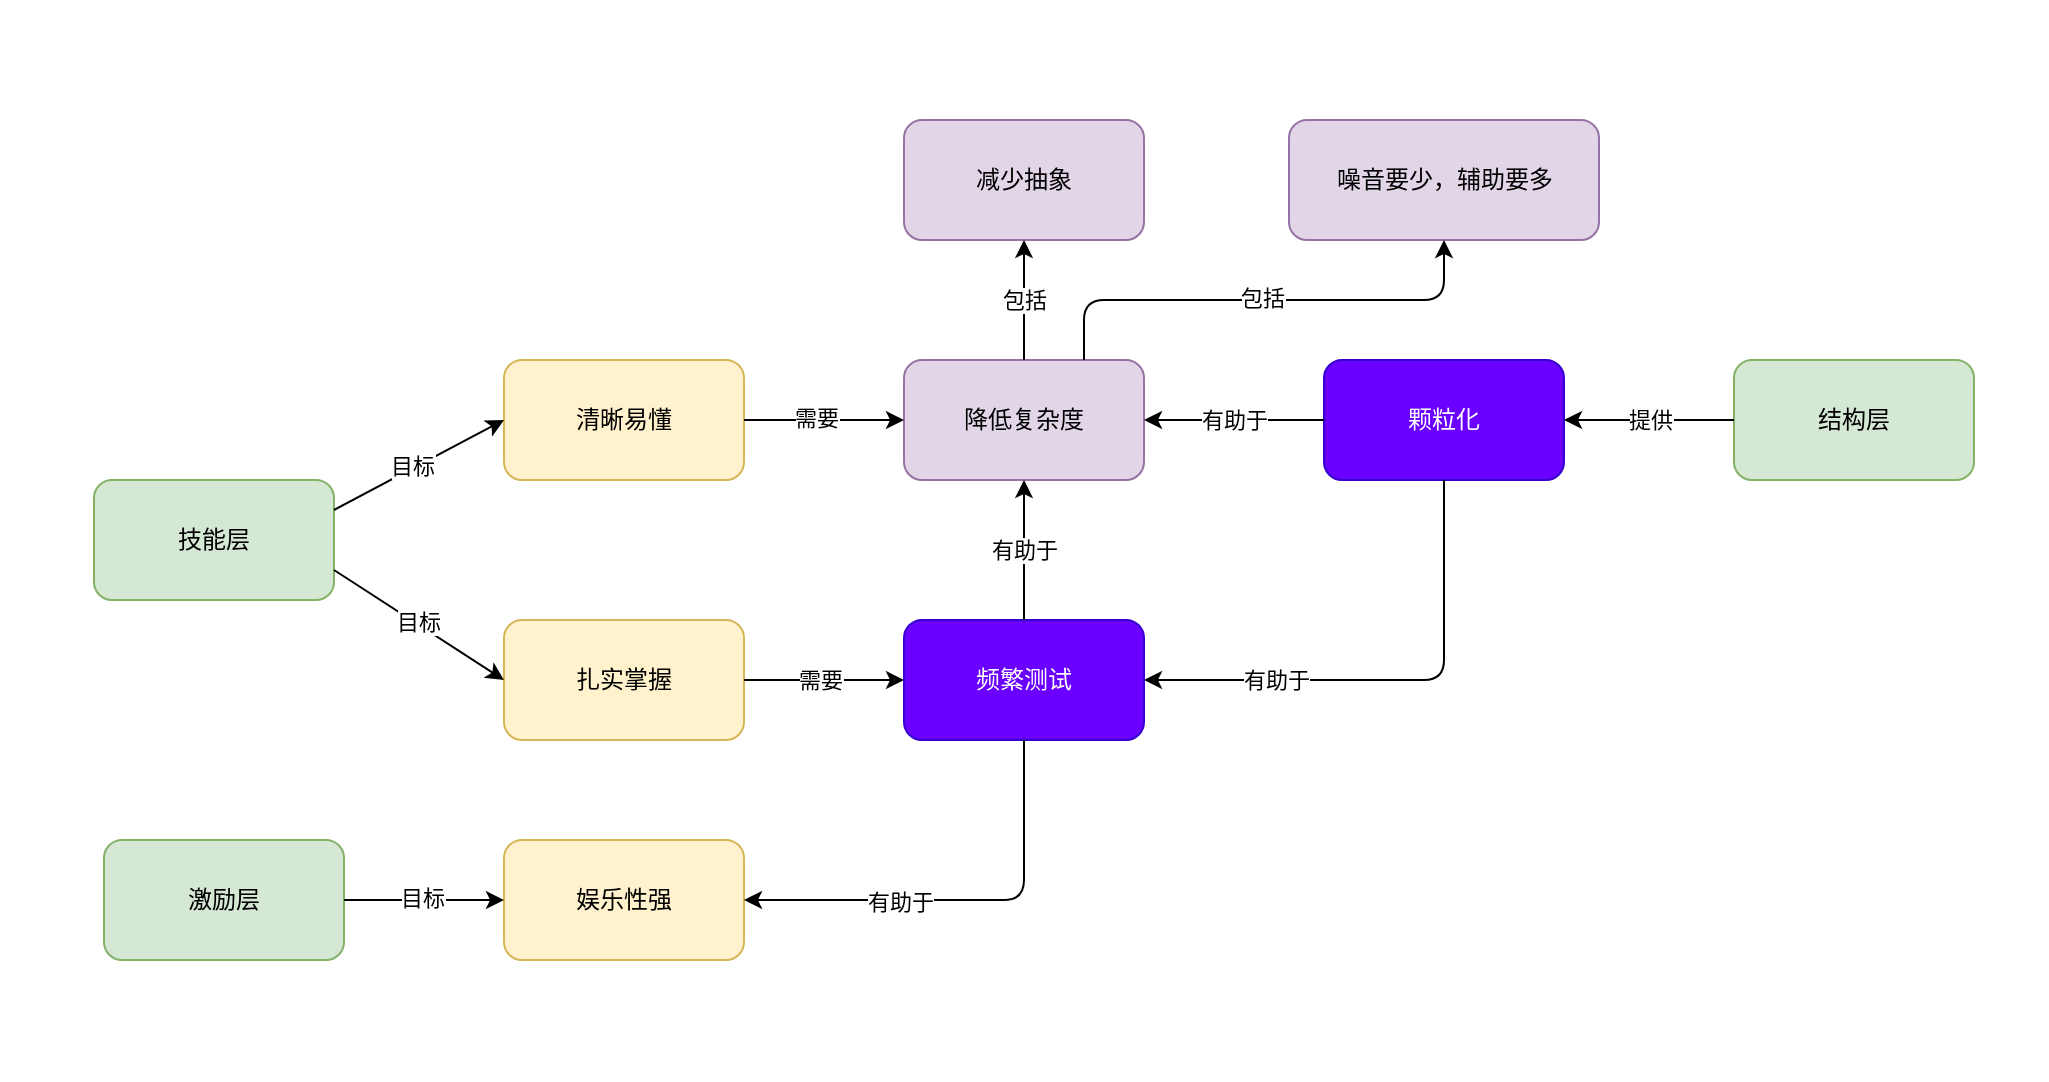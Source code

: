 <mxfile version="16.1.2" type="device" pages="2"><diagram id="grIeqU_g8ti3-zbIfRW-" name="Page-1"><mxGraphModel dx="1426" dy="733" grid="1" gridSize="10" guides="1" tooltips="1" connect="1" arrows="1" fold="1" page="1" pageScale="1" pageWidth="1169" pageHeight="827" math="0" shadow="0"><root><mxCell id="0"/><mxCell id="1" parent="0"/><mxCell id="13yyRQx1JVKnkWkUCC26-27" value="" style="rounded=0;whiteSpace=wrap;html=1;strokeColor=none;movable=0;resizable=0;rotatable=0;deletable=0;editable=0;connectable=0;" parent="1" vertex="1"><mxGeometry x="68.75" y="120" width="1022.5" height="540" as="geometry"/></mxCell><mxCell id="13yyRQx1JVKnkWkUCC26-1" value="技能层" style="rounded=1;whiteSpace=wrap;html=1;fillColor=#d5e8d4;strokeColor=#82b366;" parent="1" vertex="1"><mxGeometry x="115" y="360" width="120" height="60" as="geometry"/></mxCell><mxCell id="13yyRQx1JVKnkWkUCC26-2" value="结构层" style="rounded=1;whiteSpace=wrap;html=1;fillColor=#d5e8d4;strokeColor=#82b366;" parent="1" vertex="1"><mxGeometry x="935" y="300" width="120" height="60" as="geometry"/></mxCell><mxCell id="13yyRQx1JVKnkWkUCC26-3" value="颗粒化" style="rounded=1;whiteSpace=wrap;html=1;fillColor=#6a00ff;fontColor=#ffffff;strokeColor=#3700CC;" parent="1" vertex="1"><mxGeometry x="730" y="300" width="120" height="60" as="geometry"/></mxCell><mxCell id="13yyRQx1JVKnkWkUCC26-4" value="提供" style="endArrow=classic;html=1;rounded=0;exitX=0;exitY=0.5;exitDx=0;exitDy=0;entryX=1;entryY=0.5;entryDx=0;entryDy=0;" parent="1" source="13yyRQx1JVKnkWkUCC26-2" target="13yyRQx1JVKnkWkUCC26-3" edge="1"><mxGeometry width="50" height="50" relative="1" as="geometry"><mxPoint x="480" y="380" as="sourcePoint"/><mxPoint x="860" y="340" as="targetPoint"/></mxGeometry></mxCell><mxCell id="13yyRQx1JVKnkWkUCC26-5" value="清晰易懂" style="rounded=1;whiteSpace=wrap;html=1;fillColor=#fff2cc;strokeColor=#d6b656;" parent="1" vertex="1"><mxGeometry x="320" y="300" width="120" height="60" as="geometry"/></mxCell><mxCell id="13yyRQx1JVKnkWkUCC26-6" value="扎实掌握" style="rounded=1;whiteSpace=wrap;html=1;fillColor=#fff2cc;strokeColor=#d6b656;" parent="1" vertex="1"><mxGeometry x="320" y="430" width="120" height="60" as="geometry"/></mxCell><mxCell id="13yyRQx1JVKnkWkUCC26-7" value="" style="endArrow=classic;html=1;rounded=0;exitX=1;exitY=0.25;exitDx=0;exitDy=0;entryX=0;entryY=0.5;entryDx=0;entryDy=0;" parent="1" source="13yyRQx1JVKnkWkUCC26-1" target="13yyRQx1JVKnkWkUCC26-5" edge="1"><mxGeometry width="50" height="50" relative="1" as="geometry"><mxPoint x="240" y="385" as="sourcePoint"/><mxPoint x="650" y="370" as="targetPoint"/></mxGeometry></mxCell><mxCell id="buNPbH61AAi6HOsLp-09-4" value="目标" style="edgeLabel;html=1;align=center;verticalAlign=middle;resizable=0;points=[];" vertex="1" connectable="0" parent="13yyRQx1JVKnkWkUCC26-7"><mxGeometry x="-0.062" y="3" relative="1" as="geometry"><mxPoint y="1" as="offset"/></mxGeometry></mxCell><mxCell id="13yyRQx1JVKnkWkUCC26-8" value="" style="endArrow=classic;html=1;rounded=0;exitX=1;exitY=0.75;exitDx=0;exitDy=0;entryX=0;entryY=0.5;entryDx=0;entryDy=0;" parent="1" source="13yyRQx1JVKnkWkUCC26-1" target="13yyRQx1JVKnkWkUCC26-6" edge="1"><mxGeometry width="50" height="50" relative="1" as="geometry"><mxPoint x="250" y="345" as="sourcePoint"/><mxPoint x="330" y="320" as="targetPoint"/></mxGeometry></mxCell><mxCell id="buNPbH61AAi6HOsLp-09-3" value="目标" style="edgeLabel;html=1;align=center;verticalAlign=middle;resizable=0;points=[];" vertex="1" connectable="0" parent="13yyRQx1JVKnkWkUCC26-8"><mxGeometry x="-0.046" y="1" relative="1" as="geometry"><mxPoint as="offset"/></mxGeometry></mxCell><mxCell id="13yyRQx1JVKnkWkUCC26-9" value="降低复杂度" style="rounded=1;whiteSpace=wrap;html=1;fillColor=#e1d5e7;strokeColor=#9673a6;" parent="1" vertex="1"><mxGeometry x="520" y="300" width="120" height="60" as="geometry"/></mxCell><mxCell id="13yyRQx1JVKnkWkUCC26-10" value="" style="endArrow=classic;html=1;rounded=0;exitX=1;exitY=0.5;exitDx=0;exitDy=0;entryX=0;entryY=0.5;entryDx=0;entryDy=0;" parent="1" source="13yyRQx1JVKnkWkUCC26-5" target="13yyRQx1JVKnkWkUCC26-9" edge="1"><mxGeometry width="50" height="50" relative="1" as="geometry"><mxPoint x="600" y="420" as="sourcePoint"/><mxPoint x="650" y="370" as="targetPoint"/></mxGeometry></mxCell><mxCell id="buNPbH61AAi6HOsLp-09-5" value="需要" style="edgeLabel;html=1;align=center;verticalAlign=middle;resizable=0;points=[];" vertex="1" connectable="0" parent="13yyRQx1JVKnkWkUCC26-10"><mxGeometry x="-0.1" y="1" relative="1" as="geometry"><mxPoint as="offset"/></mxGeometry></mxCell><mxCell id="13yyRQx1JVKnkWkUCC26-11" value="减少抽象" style="rounded=1;whiteSpace=wrap;html=1;fillColor=#e1d5e7;strokeColor=#9673a6;" parent="1" vertex="1"><mxGeometry x="520" y="180" width="120" height="60" as="geometry"/></mxCell><mxCell id="13yyRQx1JVKnkWkUCC26-12" value="" style="endArrow=classic;html=1;rounded=0;entryX=0.5;entryY=1;entryDx=0;entryDy=0;exitX=0.5;exitY=0;exitDx=0;exitDy=0;" parent="1" source="13yyRQx1JVKnkWkUCC26-9" target="13yyRQx1JVKnkWkUCC26-11" edge="1"><mxGeometry width="50" height="50" relative="1" as="geometry"><mxPoint x="600" y="420" as="sourcePoint"/><mxPoint x="650" y="370" as="targetPoint"/></mxGeometry></mxCell><mxCell id="13yyRQx1JVKnkWkUCC26-13" value="包括" style="edgeLabel;html=1;align=center;verticalAlign=middle;resizable=0;points=[];" parent="13yyRQx1JVKnkWkUCC26-12" vertex="1" connectable="0"><mxGeometry x="-0.1" y="-1" relative="1" as="geometry"><mxPoint x="-1" y="-3" as="offset"/></mxGeometry></mxCell><mxCell id="13yyRQx1JVKnkWkUCC26-14" value="频繁测试" style="rounded=1;whiteSpace=wrap;html=1;fillColor=#6a00ff;fontColor=#ffffff;strokeColor=#3700CC;" parent="1" vertex="1"><mxGeometry x="520" y="430" width="120" height="60" as="geometry"/></mxCell><mxCell id="13yyRQx1JVKnkWkUCC26-15" value="" style="endArrow=classic;html=1;rounded=0;exitX=1;exitY=0.5;exitDx=0;exitDy=0;entryX=0;entryY=0.5;entryDx=0;entryDy=0;" parent="1" source="13yyRQx1JVKnkWkUCC26-6" target="13yyRQx1JVKnkWkUCC26-14" edge="1"><mxGeometry width="50" height="50" relative="1" as="geometry"><mxPoint x="600" y="400" as="sourcePoint"/><mxPoint x="650" y="350" as="targetPoint"/></mxGeometry></mxCell><mxCell id="buNPbH61AAi6HOsLp-09-6" value="需要" style="edgeLabel;html=1;align=center;verticalAlign=middle;resizable=0;points=[];" vertex="1" connectable="0" parent="13yyRQx1JVKnkWkUCC26-15"><mxGeometry x="0.05" relative="1" as="geometry"><mxPoint x="-4" as="offset"/></mxGeometry></mxCell><mxCell id="13yyRQx1JVKnkWkUCC26-16" value="有助于" style="endArrow=classic;html=1;rounded=0;entryX=1;entryY=0.5;entryDx=0;entryDy=0;exitX=0;exitY=0.5;exitDx=0;exitDy=0;" parent="1" source="13yyRQx1JVKnkWkUCC26-3" target="13yyRQx1JVKnkWkUCC26-9" edge="1"><mxGeometry width="50" height="50" relative="1" as="geometry"><mxPoint x="600" y="420" as="sourcePoint"/><mxPoint x="650" y="370" as="targetPoint"/></mxGeometry></mxCell><mxCell id="13yyRQx1JVKnkWkUCC26-17" value="" style="edgeStyle=elbowEdgeStyle;elbow=horizontal;endArrow=classic;html=1;rounded=1;exitX=0.5;exitY=1;exitDx=0;exitDy=0;entryX=1;entryY=0.5;entryDx=0;entryDy=0;" parent="1" source="13yyRQx1JVKnkWkUCC26-3" target="13yyRQx1JVKnkWkUCC26-14" edge="1"><mxGeometry width="50" height="50" relative="1" as="geometry"><mxPoint x="600" y="400" as="sourcePoint"/><mxPoint x="650" y="350" as="targetPoint"/><Array as="points"><mxPoint x="790" y="370"/></Array></mxGeometry></mxCell><mxCell id="13yyRQx1JVKnkWkUCC26-18" value="有助于" style="edgeLabel;html=1;align=center;verticalAlign=middle;resizable=0;points=[];" parent="13yyRQx1JVKnkWkUCC26-17" vertex="1" connectable="0"><mxGeometry x="0.295" y="1" relative="1" as="geometry"><mxPoint x="-22" y="-1" as="offset"/></mxGeometry></mxCell><mxCell id="13yyRQx1JVKnkWkUCC26-19" value="噪音要少，辅助要多" style="rounded=1;whiteSpace=wrap;html=1;fillColor=#e1d5e7;strokeColor=#9673a6;" parent="1" vertex="1"><mxGeometry x="712.5" y="180" width="155" height="60" as="geometry"/></mxCell><mxCell id="13yyRQx1JVKnkWkUCC26-20" value="" style="edgeStyle=elbowEdgeStyle;elbow=vertical;endArrow=classic;html=1;rounded=1;entryX=0.5;entryY=1;entryDx=0;entryDy=0;exitX=0.75;exitY=0;exitDx=0;exitDy=0;" parent="1" source="13yyRQx1JVKnkWkUCC26-9" target="13yyRQx1JVKnkWkUCC26-19" edge="1"><mxGeometry width="50" height="50" relative="1" as="geometry"><mxPoint x="600" y="420" as="sourcePoint"/><mxPoint x="650" y="370" as="targetPoint"/></mxGeometry></mxCell><mxCell id="13yyRQx1JVKnkWkUCC26-21" value="包括" style="edgeLabel;html=1;align=center;verticalAlign=middle;resizable=0;points=[];" parent="13yyRQx1JVKnkWkUCC26-20" vertex="1" connectable="0"><mxGeometry x="0.147" y="1" relative="1" as="geometry"><mxPoint x="-19" as="offset"/></mxGeometry></mxCell><mxCell id="13yyRQx1JVKnkWkUCC26-22" value="激励层" style="rounded=1;whiteSpace=wrap;html=1;fillColor=#d5e8d4;strokeColor=#82b366;" parent="1" vertex="1"><mxGeometry x="120" y="540" width="120" height="60" as="geometry"/></mxCell><mxCell id="13yyRQx1JVKnkWkUCC26-23" value="娱乐性强" style="rounded=1;whiteSpace=wrap;html=1;fillColor=#fff2cc;strokeColor=#d6b656;" parent="1" vertex="1"><mxGeometry x="320" y="540" width="120" height="60" as="geometry"/></mxCell><mxCell id="13yyRQx1JVKnkWkUCC26-24" value="" style="endArrow=classic;html=1;rounded=1;exitX=1;exitY=0.5;exitDx=0;exitDy=0;entryX=0;entryY=0.5;entryDx=0;entryDy=0;" parent="1" source="13yyRQx1JVKnkWkUCC26-22" target="13yyRQx1JVKnkWkUCC26-23" edge="1"><mxGeometry width="50" height="50" relative="1" as="geometry"><mxPoint x="600" y="460" as="sourcePoint"/><mxPoint x="650" y="410" as="targetPoint"/></mxGeometry></mxCell><mxCell id="buNPbH61AAi6HOsLp-09-2" value="目标" style="edgeLabel;html=1;align=center;verticalAlign=middle;resizable=0;points=[];" vertex="1" connectable="0" parent="13yyRQx1JVKnkWkUCC26-24"><mxGeometry x="-0.025" y="1" relative="1" as="geometry"><mxPoint as="offset"/></mxGeometry></mxCell><mxCell id="13yyRQx1JVKnkWkUCC26-25" value="" style="edgeStyle=elbowEdgeStyle;elbow=horizontal;endArrow=classic;html=1;rounded=1;exitX=0.5;exitY=1;exitDx=0;exitDy=0;entryX=1;entryY=0.5;entryDx=0;entryDy=0;" parent="1" source="13yyRQx1JVKnkWkUCC26-14" target="13yyRQx1JVKnkWkUCC26-23" edge="1"><mxGeometry width="50" height="50" relative="1" as="geometry"><mxPoint x="790" y="350" as="sourcePoint"/><mxPoint x="650" y="420" as="targetPoint"/><Array as="points"><mxPoint x="580" y="490"/></Array></mxGeometry></mxCell><mxCell id="13yyRQx1JVKnkWkUCC26-26" value="有助于" style="edgeLabel;html=1;align=center;verticalAlign=middle;resizable=0;points=[];" parent="13yyRQx1JVKnkWkUCC26-25" vertex="1" connectable="0"><mxGeometry x="0.295" y="1" relative="1" as="geometry"><mxPoint as="offset"/></mxGeometry></mxCell><mxCell id="buNPbH61AAi6HOsLp-09-1" value="有助于" style="endArrow=classic;html=1;rounded=0;exitX=0.5;exitY=0;exitDx=0;exitDy=0;entryX=0.5;entryY=1;entryDx=0;entryDy=0;" edge="1" parent="1" source="13yyRQx1JVKnkWkUCC26-14" target="13yyRQx1JVKnkWkUCC26-9"><mxGeometry width="50" height="50" relative="1" as="geometry"><mxPoint x="580" y="431" as="sourcePoint"/><mxPoint x="685" y="390" as="targetPoint"/></mxGeometry></mxCell></root></mxGraphModel></diagram><diagram id="N0Eyy2ew5iK54FrJEvE1" name="Page-1"><mxGraphModel><root><mxCell id="0"/><mxCell id="1" parent="0"/></root></mxGraphModel></diagram></mxfile>